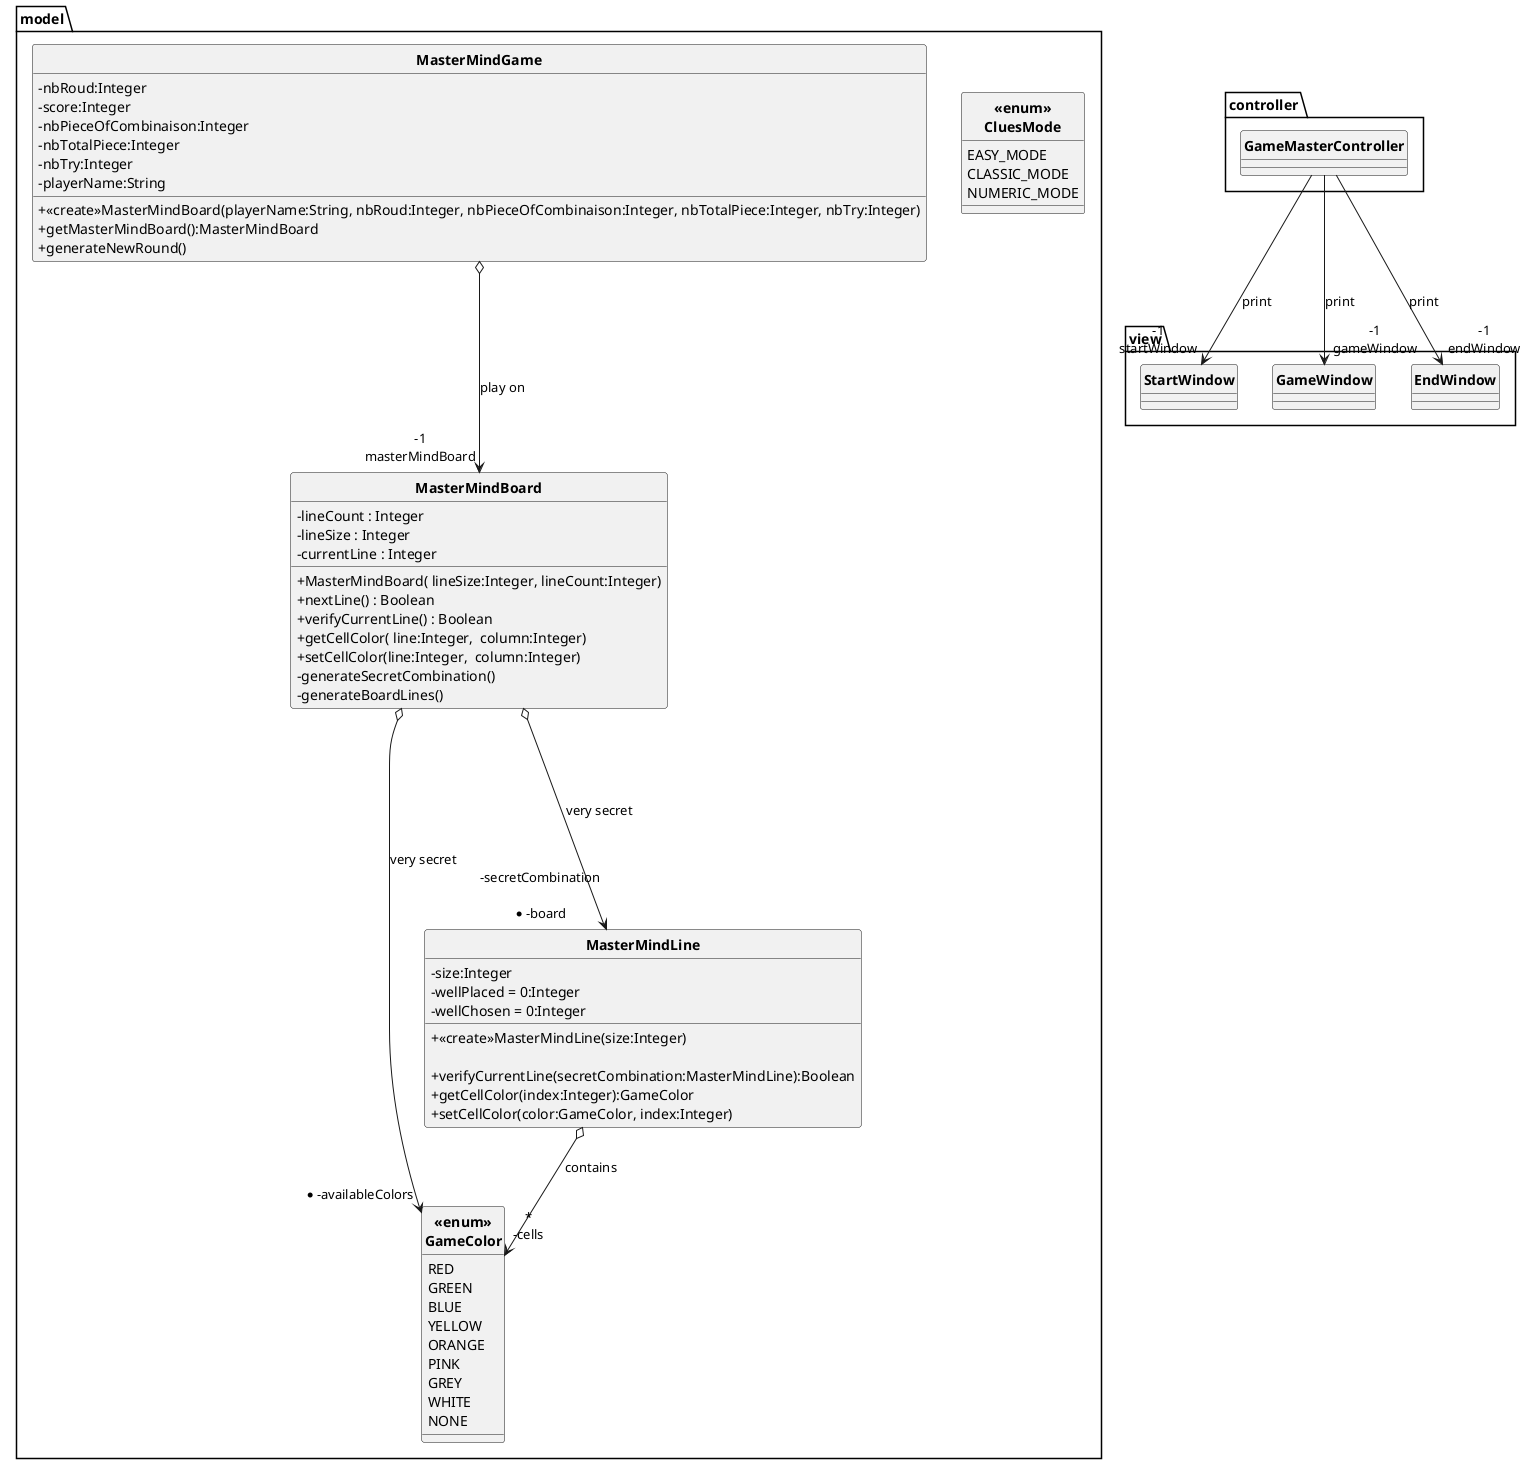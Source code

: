@startuml
skinparam style strictuml
skinparam classAttributeIconSize 0
skinparam classFontStyle Bold

package model
{
    enum "<<enum>>\nCluesMode" as ClesMode
    {
        EASY_MODE
        CLASSIC_MODE
        NUMERIC_MODE
    }

    enum "<<enum>>\nGameColor" as GameColor
    {
        RED
        GREEN
        BLUE
        YELLOW
        ORANGE
        PINK
        GREY
        WHITE
        NONE
    }

    class MasterMindBoard
    {
        -lineCount : Integer
        -lineSize : Integer
        -currentLine : Integer
        +MasterMindBoard( lineSize:Integer, lineCount:Integer)
        +nextLine() : Boolean
        +verifyCurrentLine() : Boolean
        +getCellColor( line:Integer,  column:Integer)
        +setCellColor(line:Integer,  column:Integer)
        -generateSecretCombination()
        -generateBoardLines()
    }


    MasterMindBoard o----> "-secretCombination\n\n* -board" MasterMindLine : very secret
    MasterMindBoard o----> "* -availableColors" GameColor : very secret

    class MasterMindGame
    {
         - nbRoud:Integer
         -  score:Integer
         -  nbPieceOfCombinaison:Integer
         -  nbTotalPiece:Integer
         -  nbTry:Integer
         -  playerName:String
         +<<create>>MasterMindBoard(playerName:String, nbRoud:Integer, nbPieceOfCombinaison:Integer, nbTotalPiece:Integer, nbTry:Integer)
         +getMasterMindBoard():MasterMindBoard
         +generateNewRound()
    }
    MasterMindGame o---> "-1\nmasterMindBoard"MasterMindBoard : play on

    class MasterMindLine
    {
        - size:Integer
        - wellPlaced = 0:Integer
        - wellChosen = 0:Integer
        +<<create>>MasterMindLine(size:Integer)

    + verifyCurrentLine(secretCombination:MasterMindLine):Boolean
    + getCellColor(index:Integer):GameColor
    + setCellColor(color:GameColor, index:Integer)

    }
    MasterMindLine o--> "*\n-cells"GameColor:contains
}

package view
{
    class StartWindow
    {
    }
    class GameWindow
    {
    }
    class EndWindow
    {
    }
}

package controller
{
    class GameMasterController
    {

    }

    GameMasterController --> "-1\nstartWindow" StartWindow : print
    GameMasterController --> "-1\ngameWindow" GameWindow : print
    GameMasterController --> "-1\nendWindow" EndWindow : print
}
@enduml